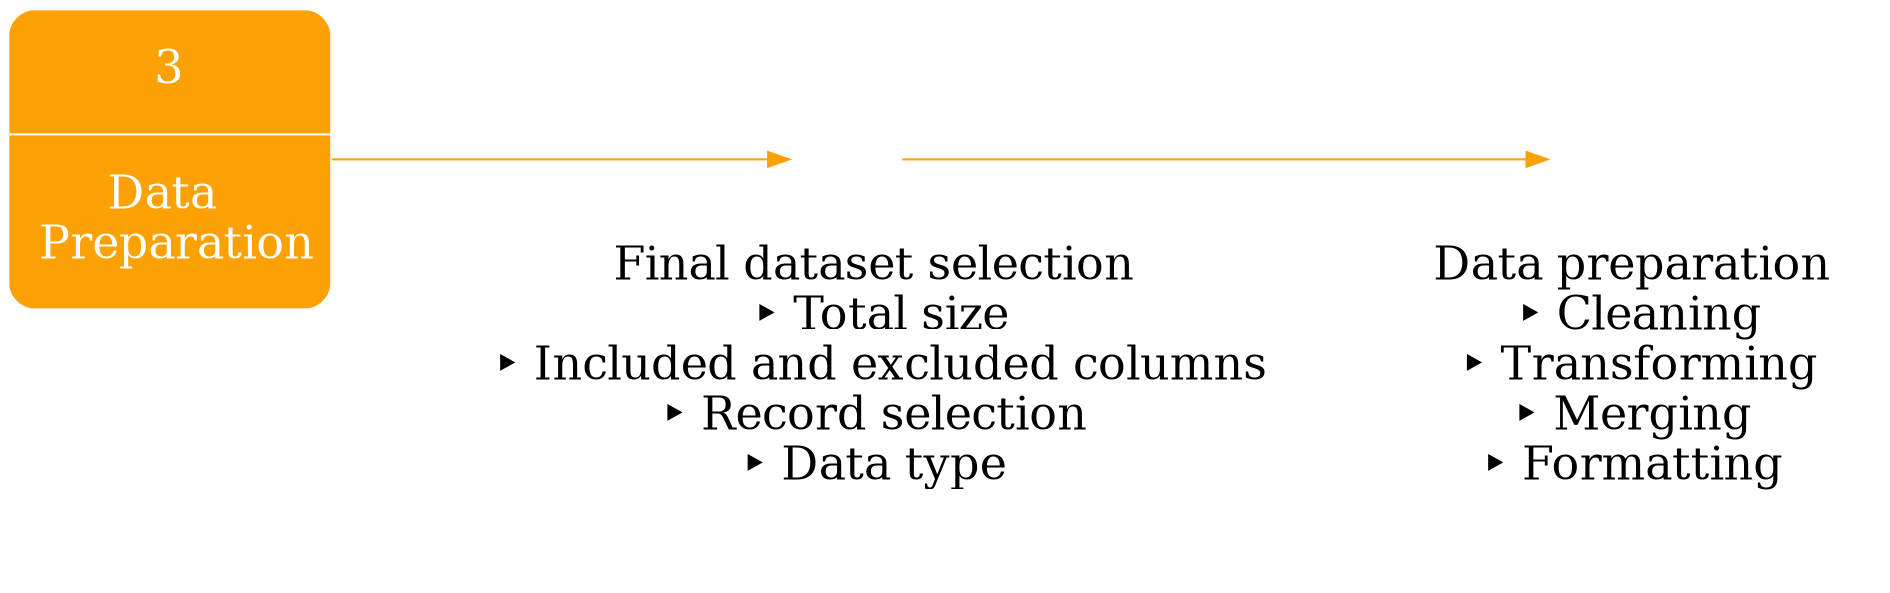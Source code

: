 digraph g {
 
  imagepath="resources/images";
  rankdir=LR;
  
  graph [splines=ortho, dpi=150]
  node [shape=box, color=none, fontsize=22]
  edge [color="#fca103"];
  p3 [label="3 | Data \n Preparation", 
  shape=record, style="rounded,filled", color=white, fillcolor="#fca103", fontcolor=white, width=2, height=2];
  
  p3 -> p31 -> p32;
  
  subgraph cluster_p31 {
    
    color=white;
    p31 [image="p31.png", imagescale=true, label=""];
    p31_steps [label=<
    Final dataset selection<br ALIGN = 'CENTER'/> 
    &#8227; Total size<br ALIGN = 'CENTER'/> 
    &#8227; Included and excluded columns<br ALIGN = 'CENTER'/>
    &#8227; Record selection<br ALIGN = 'CENTER'/>
    &#8227; Data type<br ALIGN = 'CENTER'/>
    >, fontsize=22];
    
    rank=same; p31; p31_steps;
    
  }
  
  subgraph cluster_p32 {
    
    color=white;
    p32 [image="p32.png", imagescale=true, label=""];
    p32_steps [label=<
    Data preparation<br ALIGN = 'CENTER'/> 
    &#8227; Cleaning<br ALIGN = 'CENTER'/> 
    &#8227; Transforming<br ALIGN = 'CENTER'/>
    &#8227; Merging<br ALIGN = 'CENTER'/>
    &#8227; Formatting<br ALIGN = 'CENTER'/>
    >, fontsize=22];
    
    rank=same; p32; p32_steps;
    
  }

}
